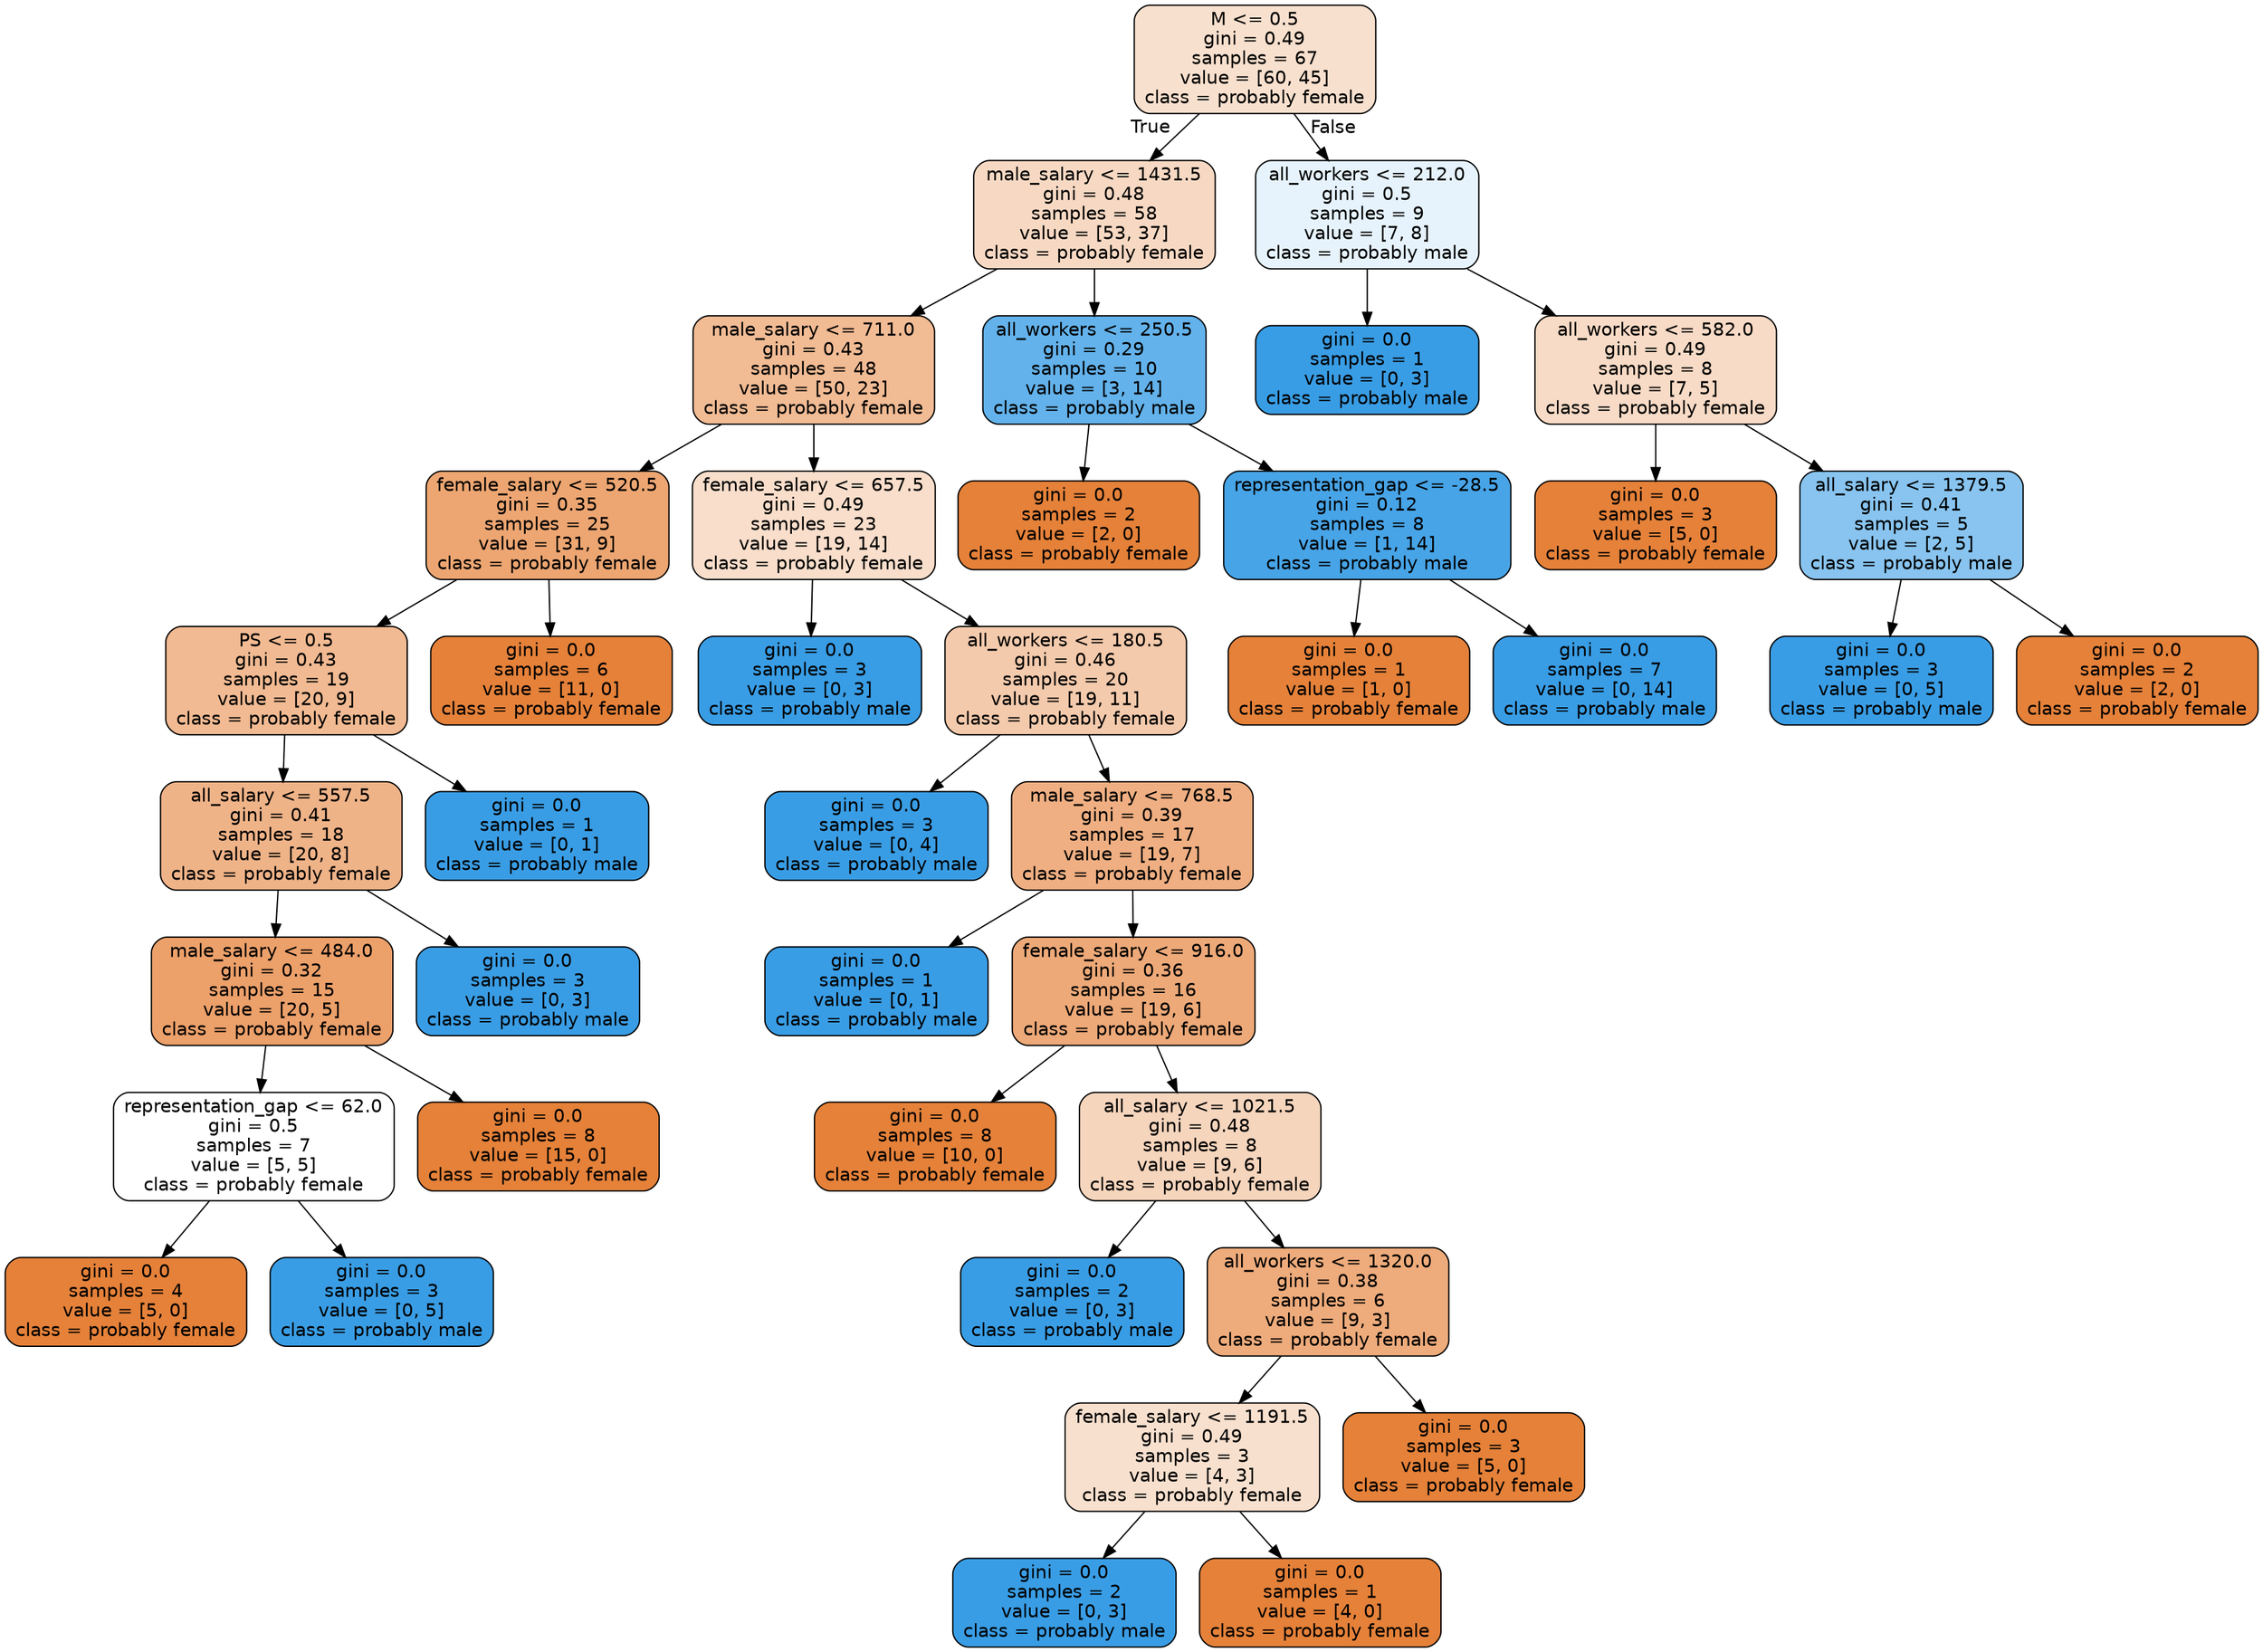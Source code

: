 digraph Tree {
node [shape=box, style="filled, rounded", color="black", fontname=helvetica] ;
edge [fontname=helvetica] ;
0 [label="M <= 0.5\ngini = 0.49\nsamples = 67\nvalue = [60, 45]\nclass = probably female", fillcolor="#f8e0ce"] ;
1 [label="male_salary <= 1431.5\ngini = 0.48\nsamples = 58\nvalue = [53, 37]\nclass = probably female", fillcolor="#f7d9c3"] ;
0 -> 1 [labeldistance=2.5, labelangle=45, headlabel="True"] ;
2 [label="male_salary <= 711.0\ngini = 0.43\nsamples = 48\nvalue = [50, 23]\nclass = probably female", fillcolor="#f1bb94"] ;
1 -> 2 ;
3 [label="female_salary <= 520.5\ngini = 0.35\nsamples = 25\nvalue = [31, 9]\nclass = probably female", fillcolor="#eda672"] ;
2 -> 3 ;
4 [label="PS <= 0.5\ngini = 0.43\nsamples = 19\nvalue = [20, 9]\nclass = probably female", fillcolor="#f1ba92"] ;
3 -> 4 ;
5 [label="all_salary <= 557.5\ngini = 0.41\nsamples = 18\nvalue = [20, 8]\nclass = probably female", fillcolor="#efb388"] ;
4 -> 5 ;
6 [label="male_salary <= 484.0\ngini = 0.32\nsamples = 15\nvalue = [20, 5]\nclass = probably female", fillcolor="#eca06a"] ;
5 -> 6 ;
7 [label="representation_gap <= 62.0\ngini = 0.5\nsamples = 7\nvalue = [5, 5]\nclass = probably female", fillcolor="#ffffff"] ;
6 -> 7 ;
8 [label="gini = 0.0\nsamples = 4\nvalue = [5, 0]\nclass = probably female", fillcolor="#e58139"] ;
7 -> 8 ;
9 [label="gini = 0.0\nsamples = 3\nvalue = [0, 5]\nclass = probably male", fillcolor="#399de5"] ;
7 -> 9 ;
10 [label="gini = 0.0\nsamples = 8\nvalue = [15, 0]\nclass = probably female", fillcolor="#e58139"] ;
6 -> 10 ;
11 [label="gini = 0.0\nsamples = 3\nvalue = [0, 3]\nclass = probably male", fillcolor="#399de5"] ;
5 -> 11 ;
12 [label="gini = 0.0\nsamples = 1\nvalue = [0, 1]\nclass = probably male", fillcolor="#399de5"] ;
4 -> 12 ;
13 [label="gini = 0.0\nsamples = 6\nvalue = [11, 0]\nclass = probably female", fillcolor="#e58139"] ;
3 -> 13 ;
14 [label="female_salary <= 657.5\ngini = 0.49\nsamples = 23\nvalue = [19, 14]\nclass = probably female", fillcolor="#f8decb"] ;
2 -> 14 ;
15 [label="gini = 0.0\nsamples = 3\nvalue = [0, 3]\nclass = probably male", fillcolor="#399de5"] ;
14 -> 15 ;
16 [label="all_workers <= 180.5\ngini = 0.46\nsamples = 20\nvalue = [19, 11]\nclass = probably female", fillcolor="#f4caac"] ;
14 -> 16 ;
17 [label="gini = 0.0\nsamples = 3\nvalue = [0, 4]\nclass = probably male", fillcolor="#399de5"] ;
16 -> 17 ;
18 [label="male_salary <= 768.5\ngini = 0.39\nsamples = 17\nvalue = [19, 7]\nclass = probably female", fillcolor="#efaf82"] ;
16 -> 18 ;
19 [label="gini = 0.0\nsamples = 1\nvalue = [0, 1]\nclass = probably male", fillcolor="#399de5"] ;
18 -> 19 ;
20 [label="female_salary <= 916.0\ngini = 0.36\nsamples = 16\nvalue = [19, 6]\nclass = probably female", fillcolor="#eda978"] ;
18 -> 20 ;
21 [label="gini = 0.0\nsamples = 8\nvalue = [10, 0]\nclass = probably female", fillcolor="#e58139"] ;
20 -> 21 ;
22 [label="all_salary <= 1021.5\ngini = 0.48\nsamples = 8\nvalue = [9, 6]\nclass = probably female", fillcolor="#f6d5bd"] ;
20 -> 22 ;
23 [label="gini = 0.0\nsamples = 2\nvalue = [0, 3]\nclass = probably male", fillcolor="#399de5"] ;
22 -> 23 ;
24 [label="all_workers <= 1320.0\ngini = 0.38\nsamples = 6\nvalue = [9, 3]\nclass = probably female", fillcolor="#eeab7b"] ;
22 -> 24 ;
25 [label="female_salary <= 1191.5\ngini = 0.49\nsamples = 3\nvalue = [4, 3]\nclass = probably female", fillcolor="#f8e0ce"] ;
24 -> 25 ;
26 [label="gini = 0.0\nsamples = 2\nvalue = [0, 3]\nclass = probably male", fillcolor="#399de5"] ;
25 -> 26 ;
27 [label="gini = 0.0\nsamples = 1\nvalue = [4, 0]\nclass = probably female", fillcolor="#e58139"] ;
25 -> 27 ;
28 [label="gini = 0.0\nsamples = 3\nvalue = [5, 0]\nclass = probably female", fillcolor="#e58139"] ;
24 -> 28 ;
29 [label="all_workers <= 250.5\ngini = 0.29\nsamples = 10\nvalue = [3, 14]\nclass = probably male", fillcolor="#63b2eb"] ;
1 -> 29 ;
30 [label="gini = 0.0\nsamples = 2\nvalue = [2, 0]\nclass = probably female", fillcolor="#e58139"] ;
29 -> 30 ;
31 [label="representation_gap <= -28.5\ngini = 0.12\nsamples = 8\nvalue = [1, 14]\nclass = probably male", fillcolor="#47a4e7"] ;
29 -> 31 ;
32 [label="gini = 0.0\nsamples = 1\nvalue = [1, 0]\nclass = probably female", fillcolor="#e58139"] ;
31 -> 32 ;
33 [label="gini = 0.0\nsamples = 7\nvalue = [0, 14]\nclass = probably male", fillcolor="#399de5"] ;
31 -> 33 ;
34 [label="all_workers <= 212.0\ngini = 0.5\nsamples = 9\nvalue = [7, 8]\nclass = probably male", fillcolor="#e6f3fc"] ;
0 -> 34 [labeldistance=2.5, labelangle=-45, headlabel="False"] ;
35 [label="gini = 0.0\nsamples = 1\nvalue = [0, 3]\nclass = probably male", fillcolor="#399de5"] ;
34 -> 35 ;
36 [label="all_workers <= 582.0\ngini = 0.49\nsamples = 8\nvalue = [7, 5]\nclass = probably female", fillcolor="#f8dbc6"] ;
34 -> 36 ;
37 [label="gini = 0.0\nsamples = 3\nvalue = [5, 0]\nclass = probably female", fillcolor="#e58139"] ;
36 -> 37 ;
38 [label="all_salary <= 1379.5\ngini = 0.41\nsamples = 5\nvalue = [2, 5]\nclass = probably male", fillcolor="#88c4ef"] ;
36 -> 38 ;
39 [label="gini = 0.0\nsamples = 3\nvalue = [0, 5]\nclass = probably male", fillcolor="#399de5"] ;
38 -> 39 ;
40 [label="gini = 0.0\nsamples = 2\nvalue = [2, 0]\nclass = probably female", fillcolor="#e58139"] ;
38 -> 40 ;
}